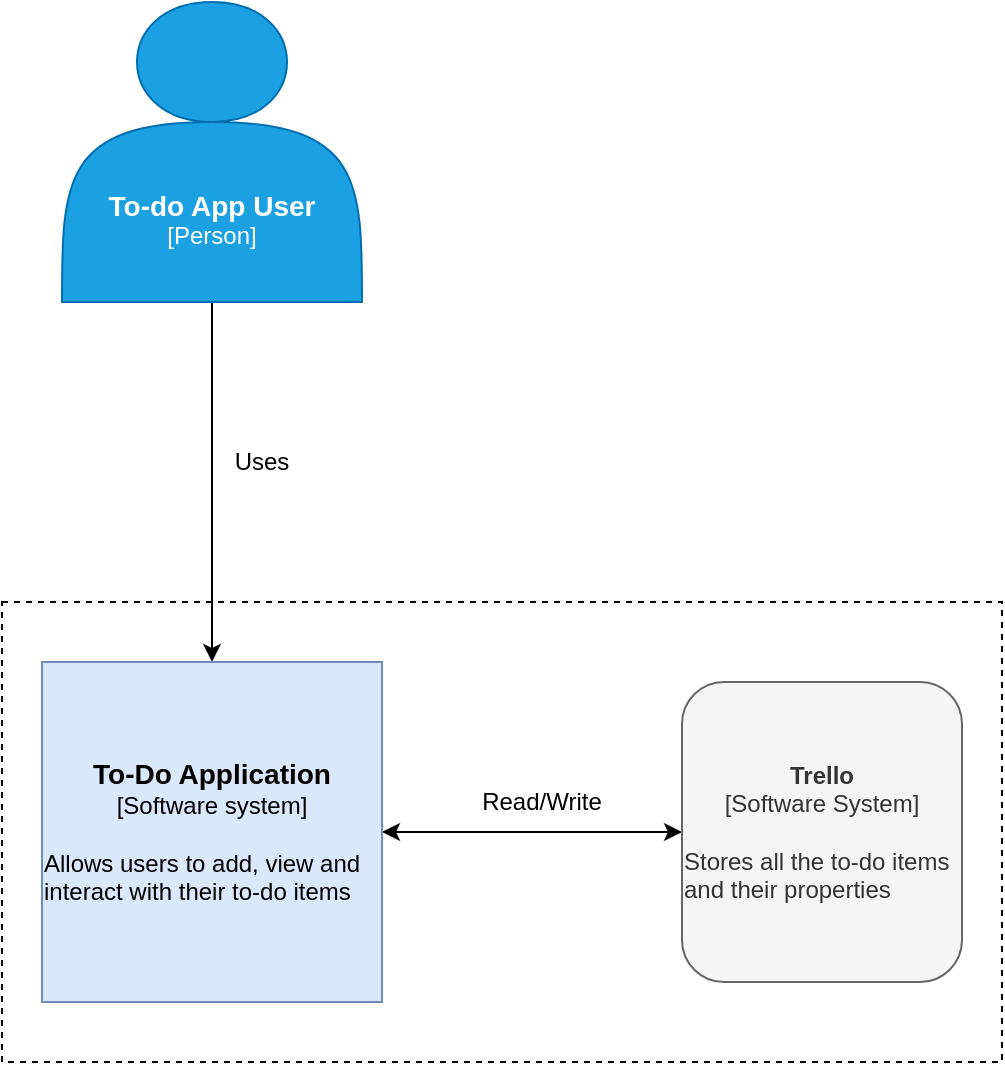 <mxfile version="14.7.2" type="github">
  <diagram id="oyahqrK9sXwm7OHUef7B" name="Page-1">
    <mxGraphModel dx="1731" dy="932" grid="1" gridSize="10" guides="1" tooltips="1" connect="1" arrows="1" fold="1" page="1" pageScale="1" pageWidth="827" pageHeight="1169" math="0" shadow="0">
      <root>
        <mxCell id="0" />
        <mxCell id="1" parent="0" />
        <mxCell id="hvF-I7GQl-r4DMs6NaOo-17" value="" style="rounded=0;whiteSpace=wrap;html=1;dashed=1;" vertex="1" parent="1">
          <mxGeometry x="110" y="400" width="500" height="230" as="geometry" />
        </mxCell>
        <mxCell id="hvF-I7GQl-r4DMs6NaOo-13" style="edgeStyle=orthogonalEdgeStyle;rounded=0;orthogonalLoop=1;jettySize=auto;html=1;exitX=0.5;exitY=1;exitDx=0;exitDy=0;entryX=0.5;entryY=0;entryDx=0;entryDy=0;" edge="1" parent="1" source="wpAevyB7OT49CpcOMr3T-1" target="hvF-I7GQl-r4DMs6NaOo-1">
          <mxGeometry relative="1" as="geometry" />
        </mxCell>
        <mxCell id="wpAevyB7OT49CpcOMr3T-1" value="&lt;b style=&quot;font-size: 14px&quot;&gt;&lt;br&gt;&lt;br&gt;&lt;br&gt;&lt;br&gt;To-do App User&lt;/b&gt;&lt;br&gt;[Person]" style="shape=actor;whiteSpace=wrap;html=1;fillColor=#1ba1e2;strokeColor=#006EAF;fontColor=#ffffff;" parent="1" vertex="1">
          <mxGeometry x="140" y="100" width="150" height="150" as="geometry" />
        </mxCell>
        <mxCell id="hvF-I7GQl-r4DMs6NaOo-15" style="edgeStyle=orthogonalEdgeStyle;rounded=0;orthogonalLoop=1;jettySize=auto;html=1;exitX=1;exitY=0.5;exitDx=0;exitDy=0;entryX=0;entryY=0.5;entryDx=0;entryDy=0;startArrow=classic;startFill=1;" edge="1" parent="1" source="hvF-I7GQl-r4DMs6NaOo-1" target="hvF-I7GQl-r4DMs6NaOo-4">
          <mxGeometry relative="1" as="geometry" />
        </mxCell>
        <mxCell id="hvF-I7GQl-r4DMs6NaOo-1" value="&lt;b&gt;&lt;font style=&quot;font-size: 14px&quot;&gt;To-Do Application&lt;br&gt;&lt;/font&gt;&lt;/b&gt;[Software system]&lt;br&gt;&lt;br&gt;&lt;div style=&quot;text-align: left&quot;&gt;&lt;span&gt;Allows users to add, view and interact with their to-do items&lt;/span&gt;&lt;/div&gt;" style="whiteSpace=wrap;html=1;aspect=fixed;fillColor=#dae8fc;strokeColor=#6c8ebf;" vertex="1" parent="1">
          <mxGeometry x="130" y="430" width="170" height="170" as="geometry" />
        </mxCell>
        <mxCell id="hvF-I7GQl-r4DMs6NaOo-4" value="&lt;font&gt;&lt;b style=&quot;font-size: 12px&quot;&gt;Trello&lt;/b&gt;&lt;br&gt;[Software System]&lt;br&gt;&lt;br&gt;&lt;div style=&quot;text-align: left&quot;&gt;Stores all the to-do items and their properties&lt;/div&gt;&lt;/font&gt;" style="rounded=1;whiteSpace=wrap;html=1;fillColor=#f5f5f5;strokeColor=#666666;fontColor=#333333;" vertex="1" parent="1">
          <mxGeometry x="450" y="440" width="140" height="150" as="geometry" />
        </mxCell>
        <mxCell id="hvF-I7GQl-r4DMs6NaOo-14" value="Uses" style="text;html=1;strokeColor=none;fillColor=none;align=center;verticalAlign=middle;whiteSpace=wrap;rounded=0;" vertex="1" parent="1">
          <mxGeometry x="220" y="320" width="40" height="20" as="geometry" />
        </mxCell>
        <mxCell id="hvF-I7GQl-r4DMs6NaOo-16" value="Read/Write" style="text;html=1;strokeColor=none;fillColor=none;align=center;verticalAlign=middle;whiteSpace=wrap;rounded=0;" vertex="1" parent="1">
          <mxGeometry x="360" y="490" width="40" height="20" as="geometry" />
        </mxCell>
      </root>
    </mxGraphModel>
  </diagram>
</mxfile>
